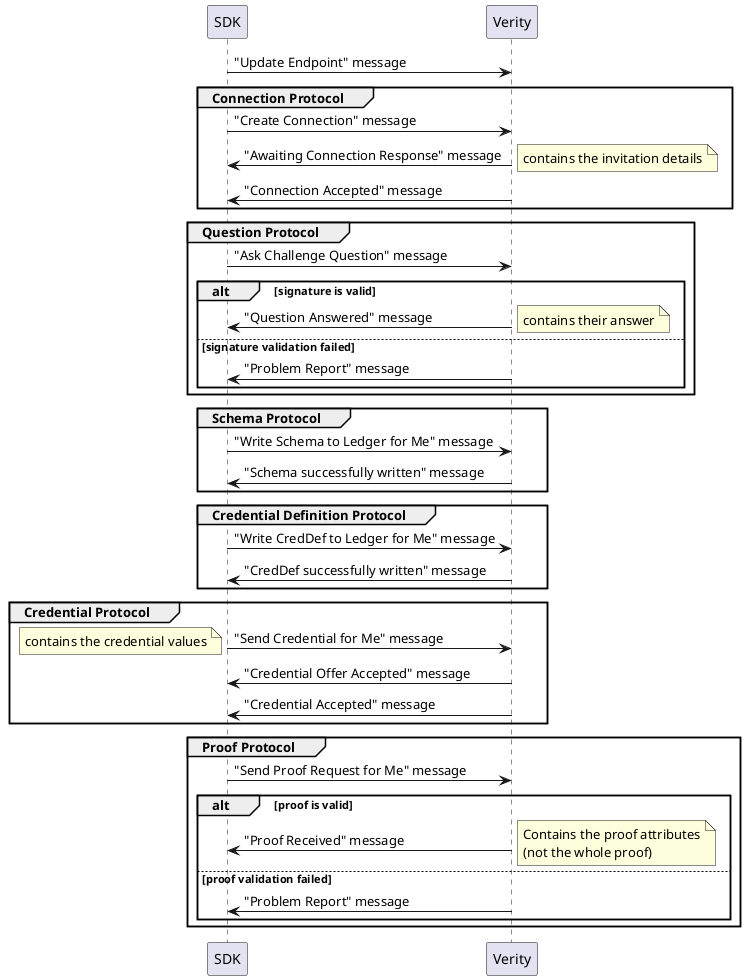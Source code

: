 @startuml example-app-flow

SDK -> Verity: "Update Endpoint" message

group Connection Protocol
SDK -> Verity: "Create Connection" message
Verity -> SDK: "Awaiting Connection Response" message
note right: contains the invitation details
Verity -> SDK: "Connection Accepted" message
end

group Question Protocol
SDK -> Verity: "Ask Challenge Question" message
alt signature is valid
Verity -> SDK: "Question Answered" message
note right: contains their answer
else signature validation failed
Verity -> SDK: "Problem Report" message
end
end

group Schema Protocol
SDK -> Verity: "Write Schema to Ledger for Me" message
Verity -> SDK: "Schema successfully written" message
end

group Credential Definition Protocol
SDK -> Verity: "Write CredDef to Ledger for Me" message
Verity -> SDK: "CredDef successfully written" message
end

group Credential Protocol
SDK -> Verity: "Send Credential for Me" message
note left: contains the credential values
Verity -> SDK: "Credential Offer Accepted" message
Verity -> SDK: "Credential Accepted" message
end

group Proof Protocol
SDK -> Verity: "Send Proof Request for Me" message
alt proof is valid
Verity -> SDK: "Proof Received" message
note right
Contains the proof attributes
(not the whole proof)
end note
else proof validation failed
Verity -> SDK: "Problem Report" message
end
end

@enduml
